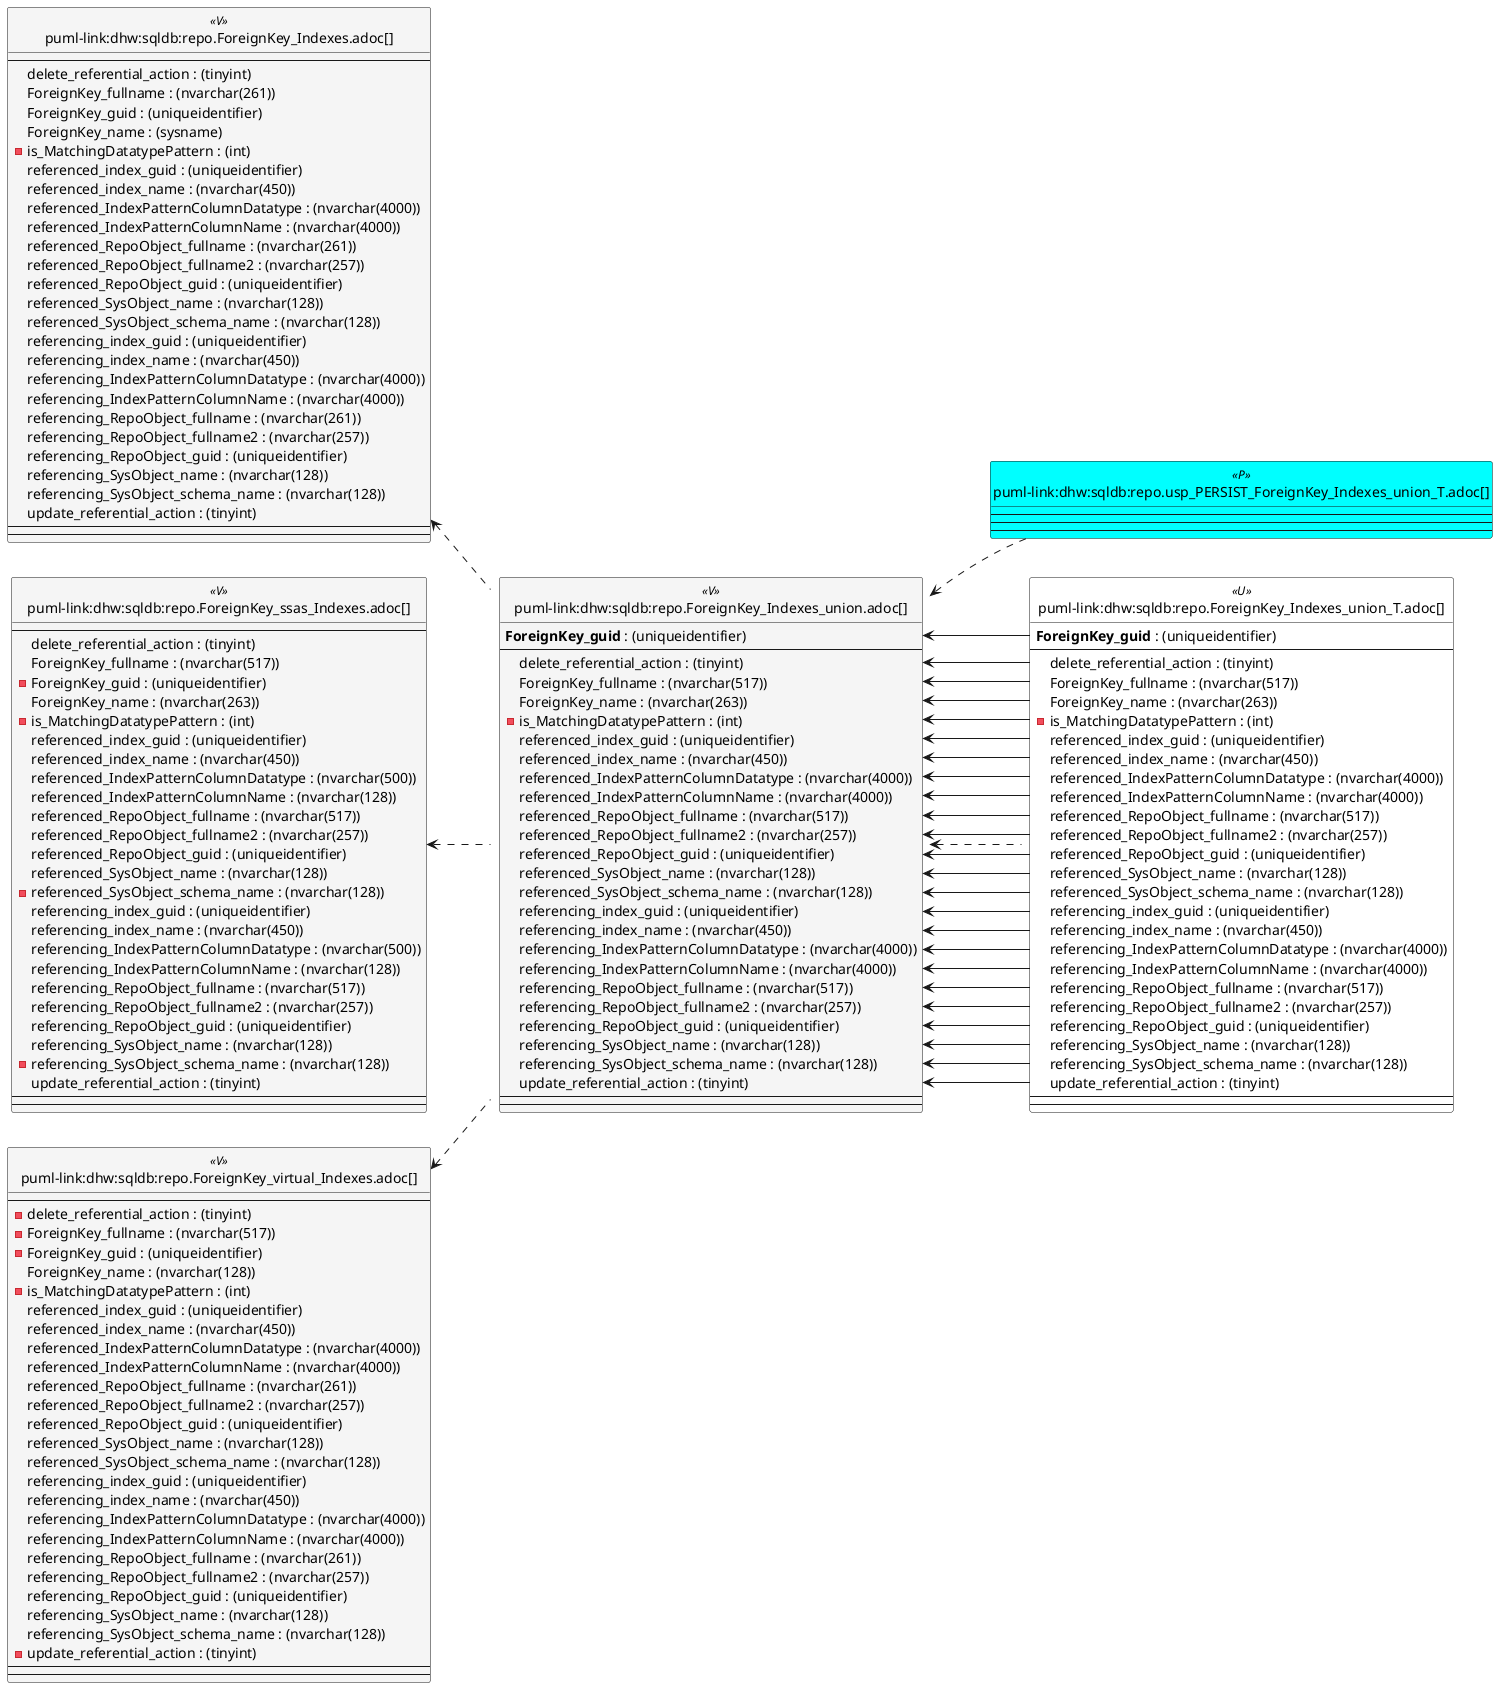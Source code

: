 @startuml
left to right direction
'top to bottom direction
hide circle
'avoide "." issues:
set namespaceSeparator none


skinparam class {
  BackgroundColor White
  BackgroundColor<<FN>> Yellow
  BackgroundColor<<FS>> Yellow
  BackgroundColor<<FT>> LightGray
  BackgroundColor<<IF>> Yellow
  BackgroundColor<<IS>> Yellow
  BackgroundColor<<P>> Aqua
  BackgroundColor<<PC>> Aqua
  BackgroundColor<<SN>> Yellow
  BackgroundColor<<SO>> SlateBlue
  BackgroundColor<<TF>> LightGray
  BackgroundColor<<TR>> Tomato
  BackgroundColor<<U>> White
  BackgroundColor<<V>> WhiteSmoke
  BackgroundColor<<X>> Aqua
  BackgroundColor<<external>> AliceBlue
}


entity "puml-link:dhw:sqldb:repo.ForeignKey_Indexes.adoc[]" as repo.ForeignKey_Indexes << V >> {
  --
  delete_referential_action : (tinyint)
  ForeignKey_fullname : (nvarchar(261))
  ForeignKey_guid : (uniqueidentifier)
  ForeignKey_name : (sysname)
  - is_MatchingDatatypePattern : (int)
  referenced_index_guid : (uniqueidentifier)
  referenced_index_name : (nvarchar(450))
  referenced_IndexPatternColumnDatatype : (nvarchar(4000))
  referenced_IndexPatternColumnName : (nvarchar(4000))
  referenced_RepoObject_fullname : (nvarchar(261))
  referenced_RepoObject_fullname2 : (nvarchar(257))
  referenced_RepoObject_guid : (uniqueidentifier)
  referenced_SysObject_name : (nvarchar(128))
  referenced_SysObject_schema_name : (nvarchar(128))
  referencing_index_guid : (uniqueidentifier)
  referencing_index_name : (nvarchar(450))
  referencing_IndexPatternColumnDatatype : (nvarchar(4000))
  referencing_IndexPatternColumnName : (nvarchar(4000))
  referencing_RepoObject_fullname : (nvarchar(261))
  referencing_RepoObject_fullname2 : (nvarchar(257))
  referencing_RepoObject_guid : (uniqueidentifier)
  referencing_SysObject_name : (nvarchar(128))
  referencing_SysObject_schema_name : (nvarchar(128))
  update_referential_action : (tinyint)
  --
  --
}

entity "puml-link:dhw:sqldb:repo.ForeignKey_Indexes_union.adoc[]" as repo.ForeignKey_Indexes_union << V >> {
  **ForeignKey_guid** : (uniqueidentifier)
  --
  delete_referential_action : (tinyint)
  ForeignKey_fullname : (nvarchar(517))
  ForeignKey_name : (nvarchar(263))
  - is_MatchingDatatypePattern : (int)
  referenced_index_guid : (uniqueidentifier)
  referenced_index_name : (nvarchar(450))
  referenced_IndexPatternColumnDatatype : (nvarchar(4000))
  referenced_IndexPatternColumnName : (nvarchar(4000))
  referenced_RepoObject_fullname : (nvarchar(517))
  referenced_RepoObject_fullname2 : (nvarchar(257))
  referenced_RepoObject_guid : (uniqueidentifier)
  referenced_SysObject_name : (nvarchar(128))
  referenced_SysObject_schema_name : (nvarchar(128))
  referencing_index_guid : (uniqueidentifier)
  referencing_index_name : (nvarchar(450))
  referencing_IndexPatternColumnDatatype : (nvarchar(4000))
  referencing_IndexPatternColumnName : (nvarchar(4000))
  referencing_RepoObject_fullname : (nvarchar(517))
  referencing_RepoObject_fullname2 : (nvarchar(257))
  referencing_RepoObject_guid : (uniqueidentifier)
  referencing_SysObject_name : (nvarchar(128))
  referencing_SysObject_schema_name : (nvarchar(128))
  update_referential_action : (tinyint)
  --
  --
}

entity "puml-link:dhw:sqldb:repo.ForeignKey_Indexes_union_T.adoc[]" as repo.ForeignKey_Indexes_union_T << U >> {
  **ForeignKey_guid** : (uniqueidentifier)
  --
  delete_referential_action : (tinyint)
  ForeignKey_fullname : (nvarchar(517))
  ForeignKey_name : (nvarchar(263))
  - is_MatchingDatatypePattern : (int)
  referenced_index_guid : (uniqueidentifier)
  referenced_index_name : (nvarchar(450))
  referenced_IndexPatternColumnDatatype : (nvarchar(4000))
  referenced_IndexPatternColumnName : (nvarchar(4000))
  referenced_RepoObject_fullname : (nvarchar(517))
  referenced_RepoObject_fullname2 : (nvarchar(257))
  referenced_RepoObject_guid : (uniqueidentifier)
  referenced_SysObject_name : (nvarchar(128))
  referenced_SysObject_schema_name : (nvarchar(128))
  referencing_index_guid : (uniqueidentifier)
  referencing_index_name : (nvarchar(450))
  referencing_IndexPatternColumnDatatype : (nvarchar(4000))
  referencing_IndexPatternColumnName : (nvarchar(4000))
  referencing_RepoObject_fullname : (nvarchar(517))
  referencing_RepoObject_fullname2 : (nvarchar(257))
  referencing_RepoObject_guid : (uniqueidentifier)
  referencing_SysObject_name : (nvarchar(128))
  referencing_SysObject_schema_name : (nvarchar(128))
  update_referential_action : (tinyint)
  --
  --
}

entity "puml-link:dhw:sqldb:repo.ForeignKey_ssas_Indexes.adoc[]" as repo.ForeignKey_ssas_Indexes << V >> {
  --
  delete_referential_action : (tinyint)
  ForeignKey_fullname : (nvarchar(517))
  - ForeignKey_guid : (uniqueidentifier)
  ForeignKey_name : (nvarchar(263))
  - is_MatchingDatatypePattern : (int)
  referenced_index_guid : (uniqueidentifier)
  referenced_index_name : (nvarchar(450))
  referenced_IndexPatternColumnDatatype : (nvarchar(500))
  referenced_IndexPatternColumnName : (nvarchar(128))
  referenced_RepoObject_fullname : (nvarchar(517))
  referenced_RepoObject_fullname2 : (nvarchar(257))
  referenced_RepoObject_guid : (uniqueidentifier)
  referenced_SysObject_name : (nvarchar(128))
  - referenced_SysObject_schema_name : (nvarchar(128))
  referencing_index_guid : (uniqueidentifier)
  referencing_index_name : (nvarchar(450))
  referencing_IndexPatternColumnDatatype : (nvarchar(500))
  referencing_IndexPatternColumnName : (nvarchar(128))
  referencing_RepoObject_fullname : (nvarchar(517))
  referencing_RepoObject_fullname2 : (nvarchar(257))
  referencing_RepoObject_guid : (uniqueidentifier)
  referencing_SysObject_name : (nvarchar(128))
  - referencing_SysObject_schema_name : (nvarchar(128))
  update_referential_action : (tinyint)
  --
  --
}

entity "puml-link:dhw:sqldb:repo.ForeignKey_virtual_Indexes.adoc[]" as repo.ForeignKey_virtual_Indexes << V >> {
  --
  - delete_referential_action : (tinyint)
  - ForeignKey_fullname : (nvarchar(517))
  - ForeignKey_guid : (uniqueidentifier)
  ForeignKey_name : (nvarchar(128))
  - is_MatchingDatatypePattern : (int)
  referenced_index_guid : (uniqueidentifier)
  referenced_index_name : (nvarchar(450))
  referenced_IndexPatternColumnDatatype : (nvarchar(4000))
  referenced_IndexPatternColumnName : (nvarchar(4000))
  referenced_RepoObject_fullname : (nvarchar(261))
  referenced_RepoObject_fullname2 : (nvarchar(257))
  referenced_RepoObject_guid : (uniqueidentifier)
  referenced_SysObject_name : (nvarchar(128))
  referenced_SysObject_schema_name : (nvarchar(128))
  referencing_index_guid : (uniqueidentifier)
  referencing_index_name : (nvarchar(450))
  referencing_IndexPatternColumnDatatype : (nvarchar(4000))
  referencing_IndexPatternColumnName : (nvarchar(4000))
  referencing_RepoObject_fullname : (nvarchar(261))
  referencing_RepoObject_fullname2 : (nvarchar(257))
  referencing_RepoObject_guid : (uniqueidentifier)
  referencing_SysObject_name : (nvarchar(128))
  referencing_SysObject_schema_name : (nvarchar(128))
  - update_referential_action : (tinyint)
  --
  --
}

entity "puml-link:dhw:sqldb:repo.usp_PERSIST_ForeignKey_Indexes_union_T.adoc[]" as repo.usp_PERSIST_ForeignKey_Indexes_union_T << P >> {
  --
  --
  --
}

repo.ForeignKey_Indexes <.. repo.ForeignKey_Indexes_union
repo.ForeignKey_Indexes_union <.. repo.ForeignKey_Indexes_union_T
repo.ForeignKey_Indexes_union <.. repo.usp_PERSIST_ForeignKey_Indexes_union_T
repo.ForeignKey_ssas_Indexes <.. repo.ForeignKey_Indexes_union
repo.ForeignKey_virtual_Indexes <.. repo.ForeignKey_Indexes_union
"repo.ForeignKey_Indexes_union::delete_referential_action" <-- "repo.ForeignKey_Indexes_union_T::delete_referential_action"
"repo.ForeignKey_Indexes_union::ForeignKey_fullname" <-- "repo.ForeignKey_Indexes_union_T::ForeignKey_fullname"
"repo.ForeignKey_Indexes_union::ForeignKey_guid" <-- "repo.ForeignKey_Indexes_union_T::ForeignKey_guid"
"repo.ForeignKey_Indexes_union::ForeignKey_name" <-- "repo.ForeignKey_Indexes_union_T::ForeignKey_name"
"repo.ForeignKey_Indexes_union::is_MatchingDatatypePattern" <-- "repo.ForeignKey_Indexes_union_T::is_MatchingDatatypePattern"
"repo.ForeignKey_Indexes_union::referenced_index_guid" <-- "repo.ForeignKey_Indexes_union_T::referenced_index_guid"
"repo.ForeignKey_Indexes_union::referenced_index_name" <-- "repo.ForeignKey_Indexes_union_T::referenced_index_name"
"repo.ForeignKey_Indexes_union::referenced_IndexPatternColumnDatatype" <-- "repo.ForeignKey_Indexes_union_T::referenced_IndexPatternColumnDatatype"
"repo.ForeignKey_Indexes_union::referenced_IndexPatternColumnName" <-- "repo.ForeignKey_Indexes_union_T::referenced_IndexPatternColumnName"
"repo.ForeignKey_Indexes_union::referenced_RepoObject_fullname" <-- "repo.ForeignKey_Indexes_union_T::referenced_RepoObject_fullname"
"repo.ForeignKey_Indexes_union::referenced_RepoObject_fullname2" <-- "repo.ForeignKey_Indexes_union_T::referenced_RepoObject_fullname2"
"repo.ForeignKey_Indexes_union::referenced_RepoObject_guid" <-- "repo.ForeignKey_Indexes_union_T::referenced_RepoObject_guid"
"repo.ForeignKey_Indexes_union::referenced_SysObject_name" <-- "repo.ForeignKey_Indexes_union_T::referenced_SysObject_name"
"repo.ForeignKey_Indexes_union::referenced_SysObject_schema_name" <-- "repo.ForeignKey_Indexes_union_T::referenced_SysObject_schema_name"
"repo.ForeignKey_Indexes_union::referencing_index_guid" <-- "repo.ForeignKey_Indexes_union_T::referencing_index_guid"
"repo.ForeignKey_Indexes_union::referencing_index_name" <-- "repo.ForeignKey_Indexes_union_T::referencing_index_name"
"repo.ForeignKey_Indexes_union::referencing_IndexPatternColumnDatatype" <-- "repo.ForeignKey_Indexes_union_T::referencing_IndexPatternColumnDatatype"
"repo.ForeignKey_Indexes_union::referencing_IndexPatternColumnName" <-- "repo.ForeignKey_Indexes_union_T::referencing_IndexPatternColumnName"
"repo.ForeignKey_Indexes_union::referencing_RepoObject_fullname" <-- "repo.ForeignKey_Indexes_union_T::referencing_RepoObject_fullname"
"repo.ForeignKey_Indexes_union::referencing_RepoObject_fullname2" <-- "repo.ForeignKey_Indexes_union_T::referencing_RepoObject_fullname2"
"repo.ForeignKey_Indexes_union::referencing_RepoObject_guid" <-- "repo.ForeignKey_Indexes_union_T::referencing_RepoObject_guid"
"repo.ForeignKey_Indexes_union::referencing_SysObject_name" <-- "repo.ForeignKey_Indexes_union_T::referencing_SysObject_name"
"repo.ForeignKey_Indexes_union::referencing_SysObject_schema_name" <-- "repo.ForeignKey_Indexes_union_T::referencing_SysObject_schema_name"
"repo.ForeignKey_Indexes_union::update_referential_action" <-- "repo.ForeignKey_Indexes_union_T::update_referential_action"
@enduml

